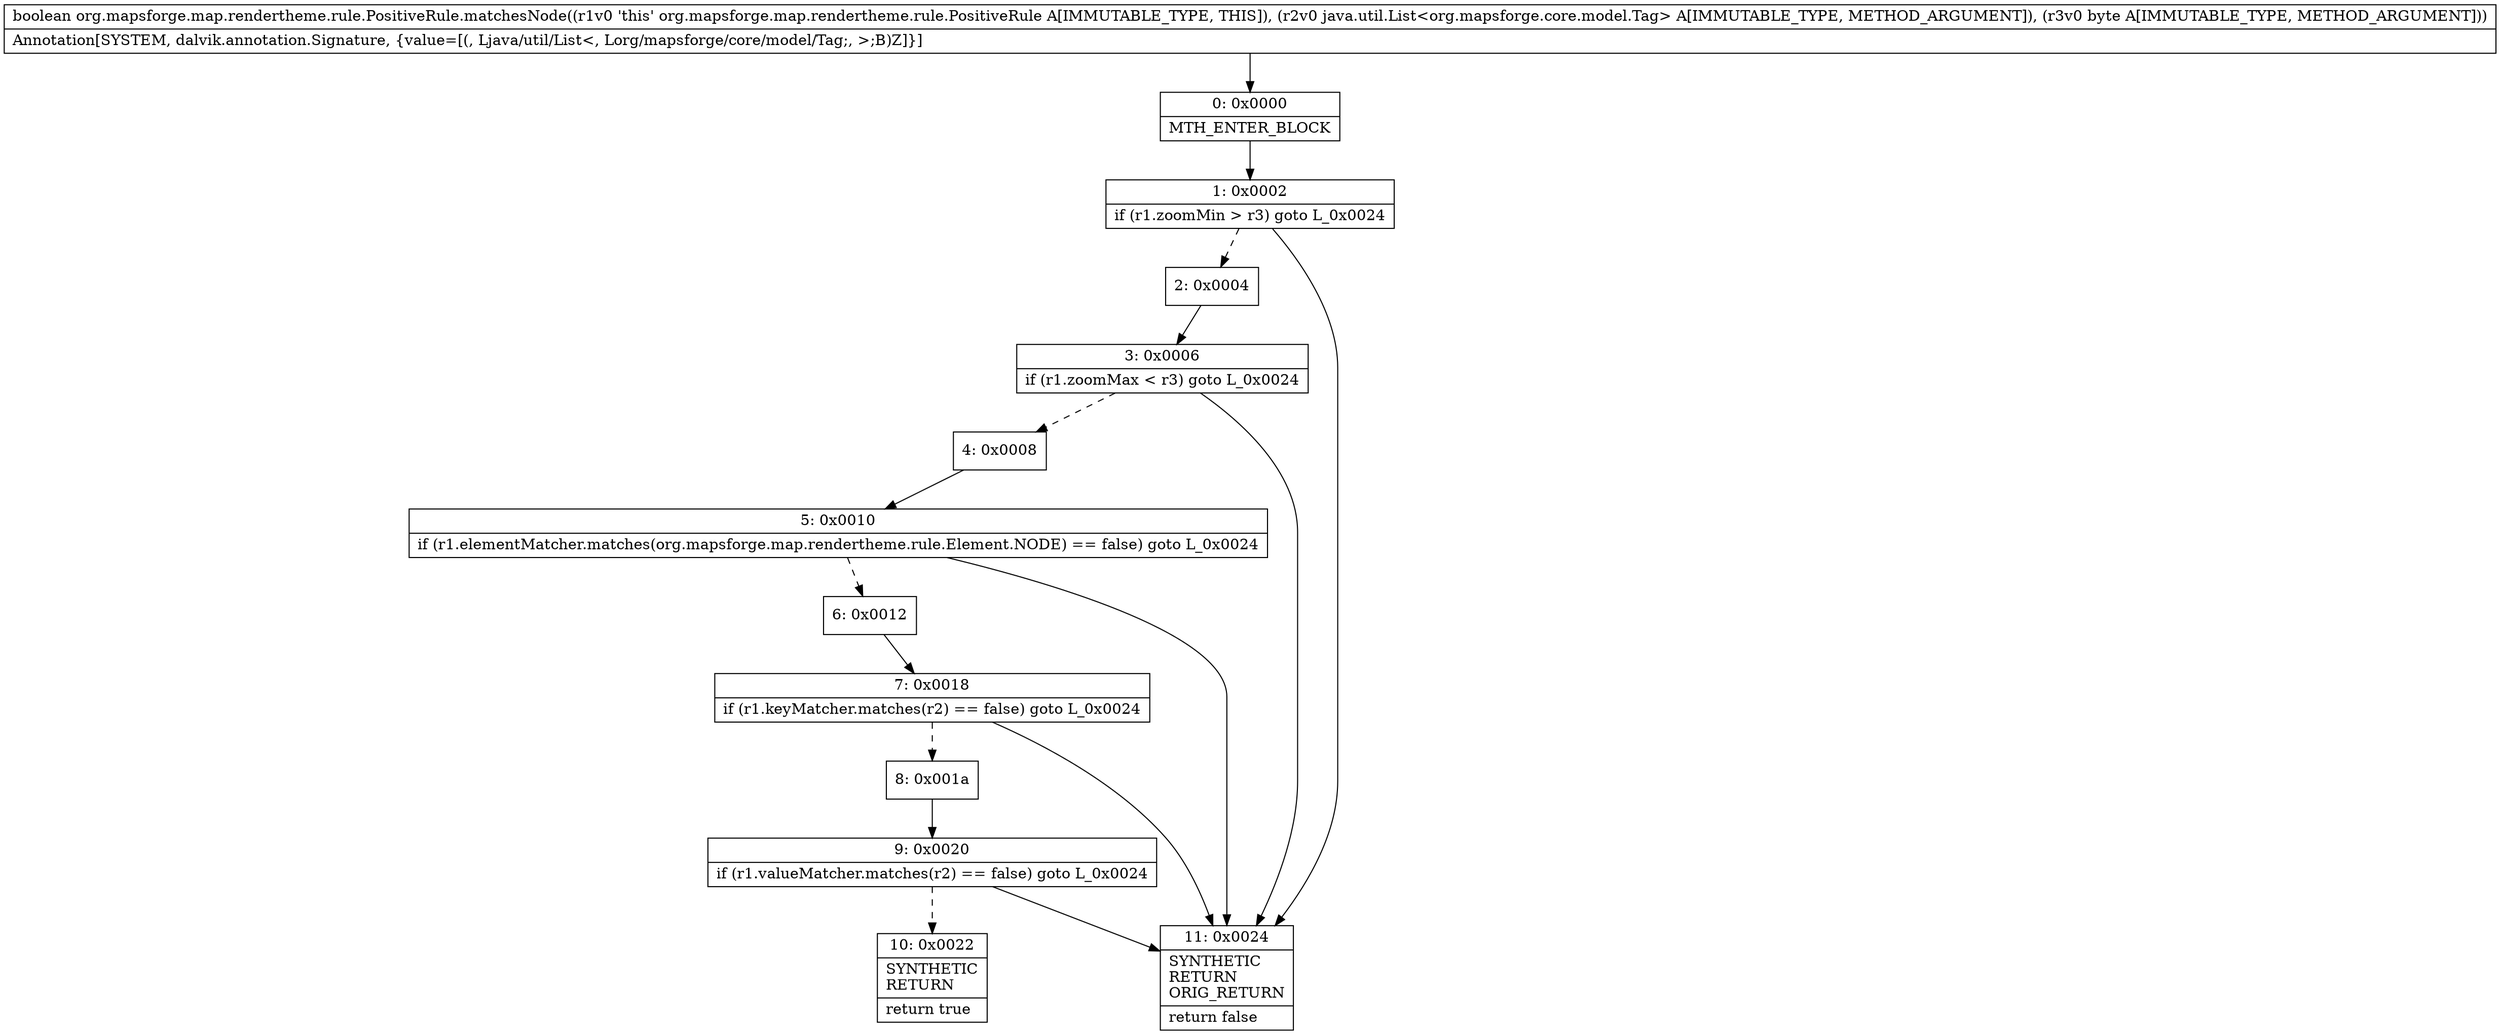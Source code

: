 digraph "CFG fororg.mapsforge.map.rendertheme.rule.PositiveRule.matchesNode(Ljava\/util\/List;B)Z" {
Node_0 [shape=record,label="{0\:\ 0x0000|MTH_ENTER_BLOCK\l}"];
Node_1 [shape=record,label="{1\:\ 0x0002|if (r1.zoomMin \> r3) goto L_0x0024\l}"];
Node_2 [shape=record,label="{2\:\ 0x0004}"];
Node_3 [shape=record,label="{3\:\ 0x0006|if (r1.zoomMax \< r3) goto L_0x0024\l}"];
Node_4 [shape=record,label="{4\:\ 0x0008}"];
Node_5 [shape=record,label="{5\:\ 0x0010|if (r1.elementMatcher.matches(org.mapsforge.map.rendertheme.rule.Element.NODE) == false) goto L_0x0024\l}"];
Node_6 [shape=record,label="{6\:\ 0x0012}"];
Node_7 [shape=record,label="{7\:\ 0x0018|if (r1.keyMatcher.matches(r2) == false) goto L_0x0024\l}"];
Node_8 [shape=record,label="{8\:\ 0x001a}"];
Node_9 [shape=record,label="{9\:\ 0x0020|if (r1.valueMatcher.matches(r2) == false) goto L_0x0024\l}"];
Node_10 [shape=record,label="{10\:\ 0x0022|SYNTHETIC\lRETURN\l|return true\l}"];
Node_11 [shape=record,label="{11\:\ 0x0024|SYNTHETIC\lRETURN\lORIG_RETURN\l|return false\l}"];
MethodNode[shape=record,label="{boolean org.mapsforge.map.rendertheme.rule.PositiveRule.matchesNode((r1v0 'this' org.mapsforge.map.rendertheme.rule.PositiveRule A[IMMUTABLE_TYPE, THIS]), (r2v0 java.util.List\<org.mapsforge.core.model.Tag\> A[IMMUTABLE_TYPE, METHOD_ARGUMENT]), (r3v0 byte A[IMMUTABLE_TYPE, METHOD_ARGUMENT]))  | Annotation[SYSTEM, dalvik.annotation.Signature, \{value=[(, Ljava\/util\/List\<, Lorg\/mapsforge\/core\/model\/Tag;, \>;B)Z]\}]\l}"];
MethodNode -> Node_0;
Node_0 -> Node_1;
Node_1 -> Node_2[style=dashed];
Node_1 -> Node_11;
Node_2 -> Node_3;
Node_3 -> Node_4[style=dashed];
Node_3 -> Node_11;
Node_4 -> Node_5;
Node_5 -> Node_6[style=dashed];
Node_5 -> Node_11;
Node_6 -> Node_7;
Node_7 -> Node_8[style=dashed];
Node_7 -> Node_11;
Node_8 -> Node_9;
Node_9 -> Node_10[style=dashed];
Node_9 -> Node_11;
}

